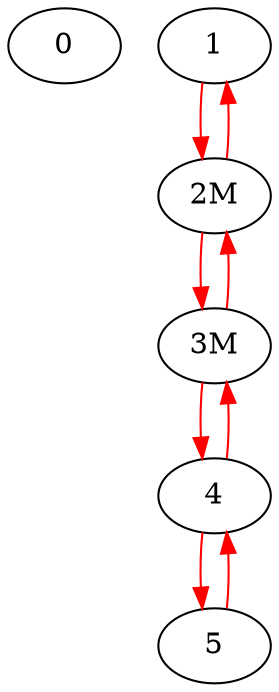 Digraph G {
0;
edge [color=red];
1->"2M";
edge [color=black];
edge [color=red];
"2M"->1;
edge [color=black];
edge [color=red];
"2M"->"3M";
edge [color=black];
edge [color=red];
"3M"->"2M";
edge [color=black];
edge [color=red];
"3M"->4;
edge [color=black];
edge [color=red];
4->"3M";
edge [color=black];
edge [color=red];
4->5;
edge [color=black];
edge [color=red];
5->4;
edge [color=black];
}
